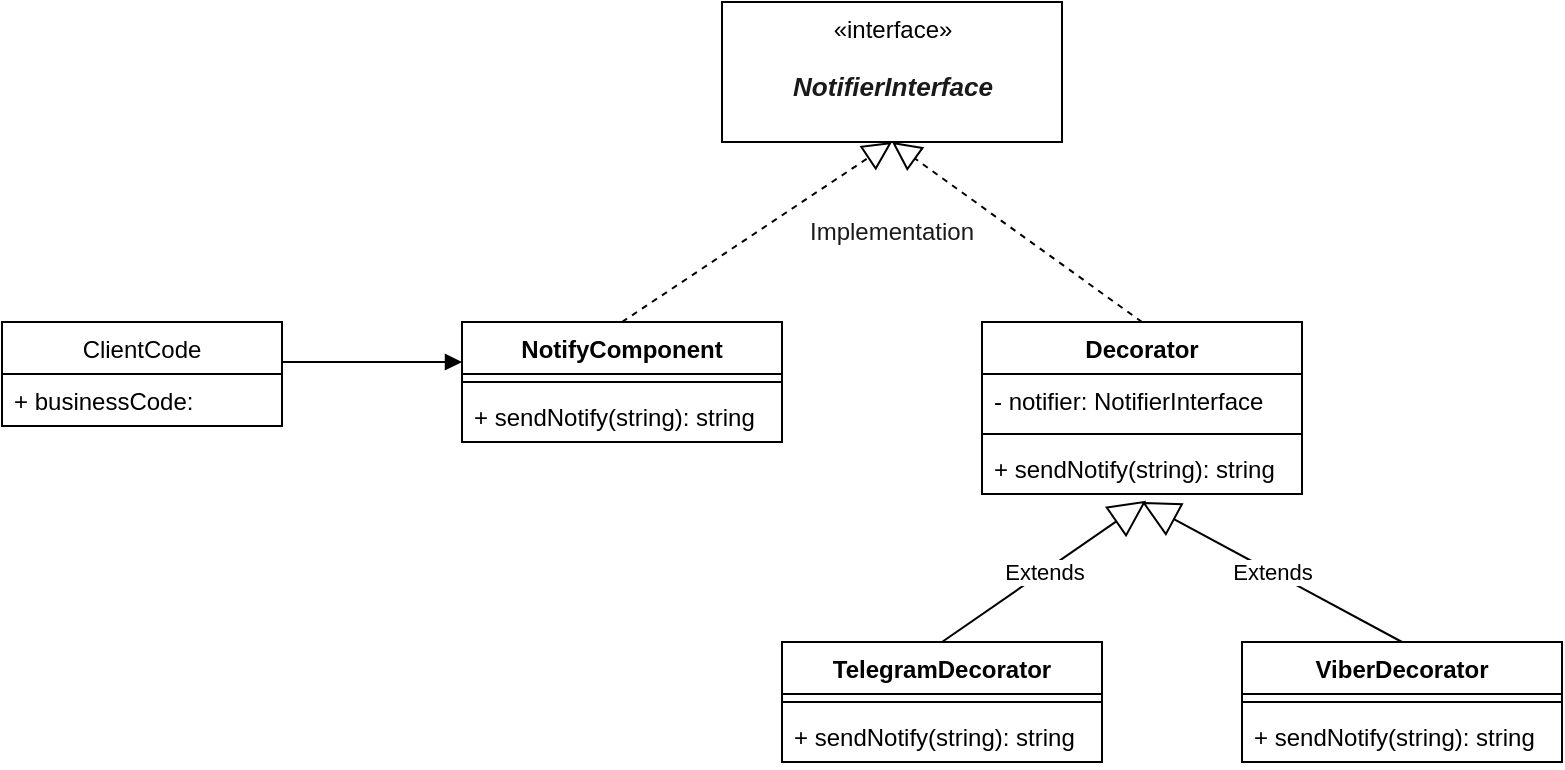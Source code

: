<mxfile version="15.5.2" type="github">
  <diagram id="C5RBs43oDa-KdzZeNtuy" name="Page-1">
    <mxGraphModel dx="1221" dy="753" grid="1" gridSize="10" guides="1" tooltips="1" connect="1" arrows="1" fold="1" page="1" pageScale="1" pageWidth="827" pageHeight="1169" math="0" shadow="0">
      <root>
        <mxCell id="WIyWlLk6GJQsqaUBKTNV-0" />
        <mxCell id="WIyWlLk6GJQsqaUBKTNV-1" parent="WIyWlLk6GJQsqaUBKTNV-0" />
        <mxCell id="AKM4mJtuGZ5ej12qjDK6-0" value="ClientCode" style="swimlane;fontStyle=0;childLayout=stackLayout;horizontal=1;startSize=26;fillColor=none;horizontalStack=0;resizeParent=1;resizeParentMax=0;resizeLast=0;collapsible=1;marginBottom=0;" vertex="1" parent="WIyWlLk6GJQsqaUBKTNV-1">
          <mxGeometry x="20" y="240" width="140" height="52" as="geometry" />
        </mxCell>
        <mxCell id="AKM4mJtuGZ5ej12qjDK6-1" value="+ businessCode: " style="text;strokeColor=none;fillColor=none;align=left;verticalAlign=top;spacingLeft=4;spacingRight=4;overflow=hidden;rotatable=0;points=[[0,0.5],[1,0.5]];portConstraint=eastwest;" vertex="1" parent="AKM4mJtuGZ5ej12qjDK6-0">
          <mxGeometry y="26" width="140" height="26" as="geometry" />
        </mxCell>
        <mxCell id="AKM4mJtuGZ5ej12qjDK6-2" value="Decorator" style="swimlane;fontStyle=1;align=center;verticalAlign=top;childLayout=stackLayout;horizontal=1;startSize=26;horizontalStack=0;resizeParent=1;resizeParentMax=0;resizeLast=0;collapsible=1;marginBottom=0;" vertex="1" parent="WIyWlLk6GJQsqaUBKTNV-1">
          <mxGeometry x="510" y="240" width="160" height="86" as="geometry" />
        </mxCell>
        <mxCell id="AKM4mJtuGZ5ej12qjDK6-22" value="" style="endArrow=block;dashed=1;endFill=0;endSize=12;html=1;rounded=0;fontFamily=Helvetica;fontColor=#1A1A1A;entryX=0.5;entryY=1;entryDx=0;entryDy=0;" edge="1" parent="AKM4mJtuGZ5ej12qjDK6-2" target="AKM4mJtuGZ5ej12qjDK6-20">
          <mxGeometry width="160" relative="1" as="geometry">
            <mxPoint x="80" as="sourcePoint" />
            <mxPoint x="240" as="targetPoint" />
          </mxGeometry>
        </mxCell>
        <mxCell id="AKM4mJtuGZ5ej12qjDK6-3" value="- notifier: NotifierInterface" style="text;strokeColor=none;fillColor=none;align=left;verticalAlign=top;spacingLeft=4;spacingRight=4;overflow=hidden;rotatable=0;points=[[0,0.5],[1,0.5]];portConstraint=eastwest;" vertex="1" parent="AKM4mJtuGZ5ej12qjDK6-2">
          <mxGeometry y="26" width="160" height="26" as="geometry" />
        </mxCell>
        <mxCell id="AKM4mJtuGZ5ej12qjDK6-4" value="" style="line;strokeWidth=1;fillColor=none;align=left;verticalAlign=middle;spacingTop=-1;spacingLeft=3;spacingRight=3;rotatable=0;labelPosition=right;points=[];portConstraint=eastwest;" vertex="1" parent="AKM4mJtuGZ5ej12qjDK6-2">
          <mxGeometry y="52" width="160" height="8" as="geometry" />
        </mxCell>
        <mxCell id="AKM4mJtuGZ5ej12qjDK6-5" value="+ sendNotify(string): string" style="text;strokeColor=none;fillColor=none;align=left;verticalAlign=top;spacingLeft=4;spacingRight=4;overflow=hidden;rotatable=0;points=[[0,0.5],[1,0.5]];portConstraint=eastwest;" vertex="1" parent="AKM4mJtuGZ5ej12qjDK6-2">
          <mxGeometry y="60" width="160" height="26" as="geometry" />
        </mxCell>
        <mxCell id="AKM4mJtuGZ5ej12qjDK6-6" value="NotifyComponent" style="swimlane;fontStyle=1;align=center;verticalAlign=top;childLayout=stackLayout;horizontal=1;startSize=26;horizontalStack=0;resizeParent=1;resizeParentMax=0;resizeLast=0;collapsible=1;marginBottom=0;" vertex="1" parent="WIyWlLk6GJQsqaUBKTNV-1">
          <mxGeometry x="250" y="240" width="160" height="60" as="geometry" />
        </mxCell>
        <mxCell id="AKM4mJtuGZ5ej12qjDK6-21" value="" style="endArrow=block;dashed=1;endFill=0;endSize=12;html=1;rounded=0;fontFamily=Helvetica;fontColor=#1A1A1A;entryX=0.5;entryY=1;entryDx=0;entryDy=0;" edge="1" parent="AKM4mJtuGZ5ej12qjDK6-6" target="AKM4mJtuGZ5ej12qjDK6-20">
          <mxGeometry width="160" relative="1" as="geometry">
            <mxPoint x="80" as="sourcePoint" />
            <mxPoint x="240" as="targetPoint" />
          </mxGeometry>
        </mxCell>
        <mxCell id="AKM4mJtuGZ5ej12qjDK6-8" value="" style="line;strokeWidth=1;fillColor=none;align=left;verticalAlign=middle;spacingTop=-1;spacingLeft=3;spacingRight=3;rotatable=0;labelPosition=right;points=[];portConstraint=eastwest;" vertex="1" parent="AKM4mJtuGZ5ej12qjDK6-6">
          <mxGeometry y="26" width="160" height="8" as="geometry" />
        </mxCell>
        <mxCell id="AKM4mJtuGZ5ej12qjDK6-9" value="+ sendNotify(string): string" style="text;strokeColor=none;fillColor=none;align=left;verticalAlign=top;spacingLeft=4;spacingRight=4;overflow=hidden;rotatable=0;points=[[0,0.5],[1,0.5]];portConstraint=eastwest;" vertex="1" parent="AKM4mJtuGZ5ej12qjDK6-6">
          <mxGeometry y="34" width="160" height="26" as="geometry" />
        </mxCell>
        <mxCell id="AKM4mJtuGZ5ej12qjDK6-10" value="TelegramDecorator" style="swimlane;fontStyle=1;align=center;verticalAlign=top;childLayout=stackLayout;horizontal=1;startSize=26;horizontalStack=0;resizeParent=1;resizeParentMax=0;resizeLast=0;collapsible=1;marginBottom=0;" vertex="1" parent="WIyWlLk6GJQsqaUBKTNV-1">
          <mxGeometry x="410" y="400" width="160" height="60" as="geometry" />
        </mxCell>
        <mxCell id="AKM4mJtuGZ5ej12qjDK6-18" value="Extends" style="endArrow=block;endSize=16;endFill=0;html=1;rounded=0;entryX=0.513;entryY=1.131;entryDx=0;entryDy=0;entryPerimeter=0;" edge="1" parent="AKM4mJtuGZ5ej12qjDK6-10" target="AKM4mJtuGZ5ej12qjDK6-5">
          <mxGeometry width="160" relative="1" as="geometry">
            <mxPoint x="80" as="sourcePoint" />
            <mxPoint x="240" as="targetPoint" />
          </mxGeometry>
        </mxCell>
        <mxCell id="AKM4mJtuGZ5ej12qjDK6-12" value="" style="line;strokeWidth=1;fillColor=none;align=left;verticalAlign=middle;spacingTop=-1;spacingLeft=3;spacingRight=3;rotatable=0;labelPosition=right;points=[];portConstraint=eastwest;" vertex="1" parent="AKM4mJtuGZ5ej12qjDK6-10">
          <mxGeometry y="26" width="160" height="8" as="geometry" />
        </mxCell>
        <mxCell id="AKM4mJtuGZ5ej12qjDK6-13" value="+ sendNotify(string): string" style="text;strokeColor=none;fillColor=none;align=left;verticalAlign=top;spacingLeft=4;spacingRight=4;overflow=hidden;rotatable=0;points=[[0,0.5],[1,0.5]];portConstraint=eastwest;" vertex="1" parent="AKM4mJtuGZ5ej12qjDK6-10">
          <mxGeometry y="34" width="160" height="26" as="geometry" />
        </mxCell>
        <mxCell id="AKM4mJtuGZ5ej12qjDK6-14" value="ViberDecorator" style="swimlane;fontStyle=1;align=center;verticalAlign=top;childLayout=stackLayout;horizontal=1;startSize=26;horizontalStack=0;resizeParent=1;resizeParentMax=0;resizeLast=0;collapsible=1;marginBottom=0;" vertex="1" parent="WIyWlLk6GJQsqaUBKTNV-1">
          <mxGeometry x="640" y="400" width="160" height="60" as="geometry" />
        </mxCell>
        <mxCell id="AKM4mJtuGZ5ej12qjDK6-19" value="Extends" style="endArrow=block;endSize=16;endFill=0;html=1;rounded=0;" edge="1" parent="AKM4mJtuGZ5ej12qjDK6-14">
          <mxGeometry width="160" relative="1" as="geometry">
            <mxPoint x="80" as="sourcePoint" />
            <mxPoint x="-50" y="-70" as="targetPoint" />
          </mxGeometry>
        </mxCell>
        <mxCell id="AKM4mJtuGZ5ej12qjDK6-16" value="" style="line;strokeWidth=1;fillColor=none;align=left;verticalAlign=middle;spacingTop=-1;spacingLeft=3;spacingRight=3;rotatable=0;labelPosition=right;points=[];portConstraint=eastwest;" vertex="1" parent="AKM4mJtuGZ5ej12qjDK6-14">
          <mxGeometry y="26" width="160" height="8" as="geometry" />
        </mxCell>
        <mxCell id="AKM4mJtuGZ5ej12qjDK6-17" value="+ sendNotify(string): string" style="text;strokeColor=none;fillColor=none;align=left;verticalAlign=top;spacingLeft=4;spacingRight=4;overflow=hidden;rotatable=0;points=[[0,0.5],[1,0.5]];portConstraint=eastwest;" vertex="1" parent="AKM4mJtuGZ5ej12qjDK6-14">
          <mxGeometry y="34" width="160" height="26" as="geometry" />
        </mxCell>
        <mxCell id="AKM4mJtuGZ5ej12qjDK6-20" value="«interface»&lt;br&gt;&lt;pre style=&quot;font-size: 9.8pt&quot;&gt;&lt;font color=&quot;#1a1a1a&quot; face=&quot;Helvetica&quot;&gt;&lt;i&gt;&lt;b&gt;NotifierInterface&lt;/b&gt;&lt;/i&gt;&lt;/font&gt;&lt;/pre&gt;" style="html=1;" vertex="1" parent="WIyWlLk6GJQsqaUBKTNV-1">
          <mxGeometry x="380" y="80" width="170" height="70" as="geometry" />
        </mxCell>
        <mxCell id="AKM4mJtuGZ5ej12qjDK6-23" value="Implementation" style="text;html=1;strokeColor=none;fillColor=none;align=center;verticalAlign=middle;whiteSpace=wrap;rounded=0;labelBackgroundColor=none;fontFamily=Helvetica;fontColor=#1A1A1A;" vertex="1" parent="WIyWlLk6GJQsqaUBKTNV-1">
          <mxGeometry x="435" y="180" width="60" height="30" as="geometry" />
        </mxCell>
        <mxCell id="AKM4mJtuGZ5ej12qjDK6-24" value="" style="endArrow=block;endFill=1;html=1;edgeStyle=orthogonalEdgeStyle;align=left;verticalAlign=top;rounded=0;fontFamily=Helvetica;fontColor=#1A1A1A;" edge="1" parent="WIyWlLk6GJQsqaUBKTNV-1">
          <mxGeometry x="-1" relative="1" as="geometry">
            <mxPoint x="160" y="260" as="sourcePoint" />
            <mxPoint x="250" y="260" as="targetPoint" />
          </mxGeometry>
        </mxCell>
      </root>
    </mxGraphModel>
  </diagram>
</mxfile>
